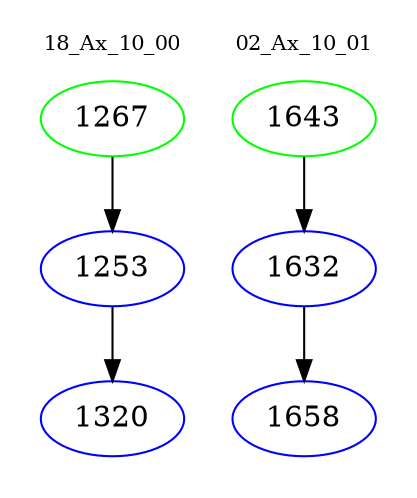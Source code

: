 digraph{
subgraph cluster_0 {
color = white
label = "18_Ax_10_00";
fontsize=10;
T0_1267 [label="1267", color="green"]
T0_1267 -> T0_1253 [color="black"]
T0_1253 [label="1253", color="blue"]
T0_1253 -> T0_1320 [color="black"]
T0_1320 [label="1320", color="blue"]
}
subgraph cluster_1 {
color = white
label = "02_Ax_10_01";
fontsize=10;
T1_1643 [label="1643", color="green"]
T1_1643 -> T1_1632 [color="black"]
T1_1632 [label="1632", color="blue"]
T1_1632 -> T1_1658 [color="black"]
T1_1658 [label="1658", color="blue"]
}
}

